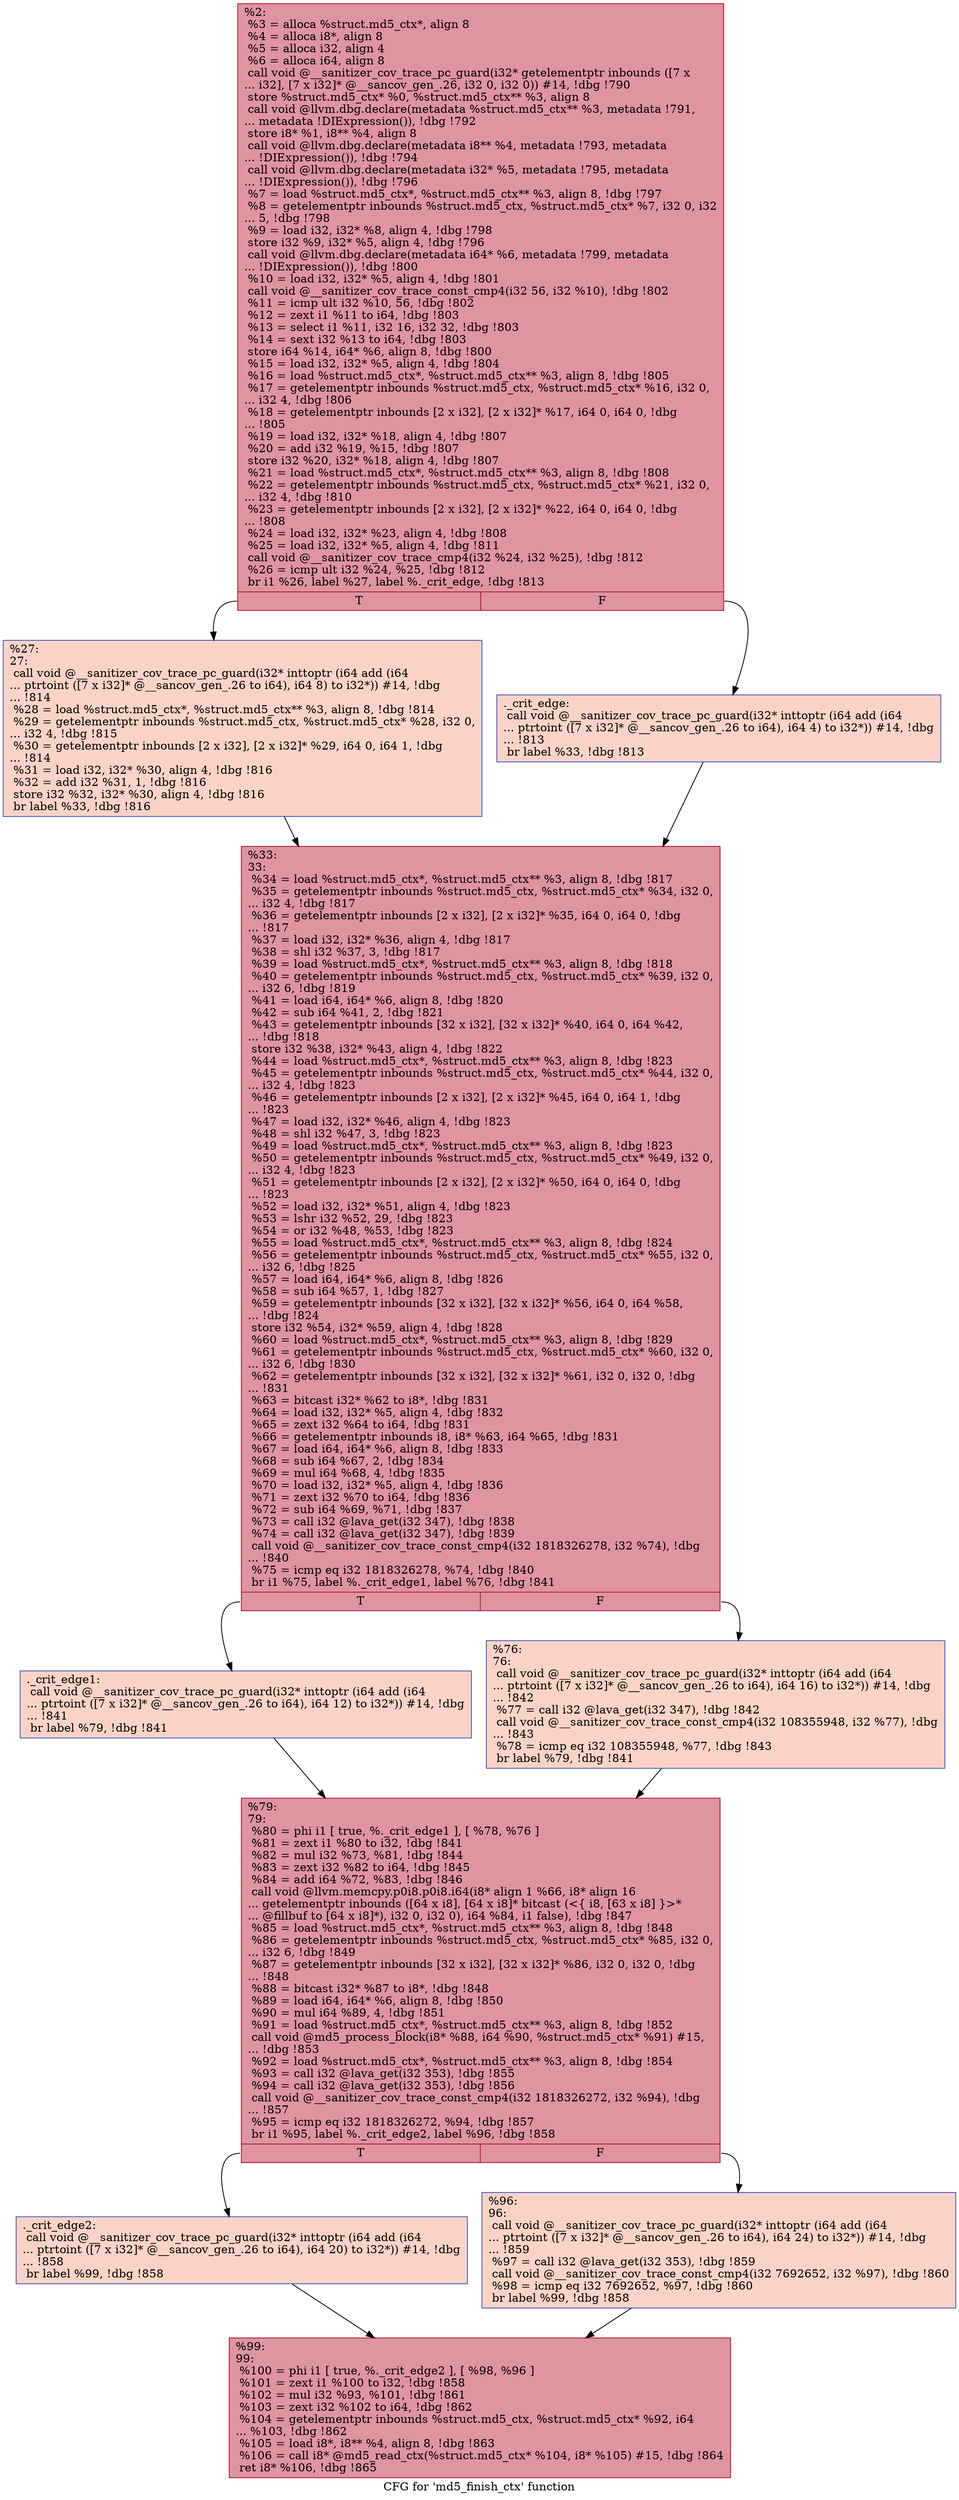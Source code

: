digraph "CFG for 'md5_finish_ctx' function" {
	label="CFG for 'md5_finish_ctx' function";

	Node0x5555557b0a00 [shape=record,color="#b70d28ff", style=filled, fillcolor="#b70d2870",label="{%2:\l  %3 = alloca %struct.md5_ctx*, align 8\l  %4 = alloca i8*, align 8\l  %5 = alloca i32, align 4\l  %6 = alloca i64, align 8\l  call void @__sanitizer_cov_trace_pc_guard(i32* getelementptr inbounds ([7 x\l... i32], [7 x i32]* @__sancov_gen_.26, i32 0, i32 0)) #14, !dbg !790\l  store %struct.md5_ctx* %0, %struct.md5_ctx** %3, align 8\l  call void @llvm.dbg.declare(metadata %struct.md5_ctx** %3, metadata !791,\l... metadata !DIExpression()), !dbg !792\l  store i8* %1, i8** %4, align 8\l  call void @llvm.dbg.declare(metadata i8** %4, metadata !793, metadata\l... !DIExpression()), !dbg !794\l  call void @llvm.dbg.declare(metadata i32* %5, metadata !795, metadata\l... !DIExpression()), !dbg !796\l  %7 = load %struct.md5_ctx*, %struct.md5_ctx** %3, align 8, !dbg !797\l  %8 = getelementptr inbounds %struct.md5_ctx, %struct.md5_ctx* %7, i32 0, i32\l... 5, !dbg !798\l  %9 = load i32, i32* %8, align 4, !dbg !798\l  store i32 %9, i32* %5, align 4, !dbg !796\l  call void @llvm.dbg.declare(metadata i64* %6, metadata !799, metadata\l... !DIExpression()), !dbg !800\l  %10 = load i32, i32* %5, align 4, !dbg !801\l  call void @__sanitizer_cov_trace_const_cmp4(i32 56, i32 %10), !dbg !802\l  %11 = icmp ult i32 %10, 56, !dbg !802\l  %12 = zext i1 %11 to i64, !dbg !803\l  %13 = select i1 %11, i32 16, i32 32, !dbg !803\l  %14 = sext i32 %13 to i64, !dbg !803\l  store i64 %14, i64* %6, align 8, !dbg !800\l  %15 = load i32, i32* %5, align 4, !dbg !804\l  %16 = load %struct.md5_ctx*, %struct.md5_ctx** %3, align 8, !dbg !805\l  %17 = getelementptr inbounds %struct.md5_ctx, %struct.md5_ctx* %16, i32 0,\l... i32 4, !dbg !806\l  %18 = getelementptr inbounds [2 x i32], [2 x i32]* %17, i64 0, i64 0, !dbg\l... !805\l  %19 = load i32, i32* %18, align 4, !dbg !807\l  %20 = add i32 %19, %15, !dbg !807\l  store i32 %20, i32* %18, align 4, !dbg !807\l  %21 = load %struct.md5_ctx*, %struct.md5_ctx** %3, align 8, !dbg !808\l  %22 = getelementptr inbounds %struct.md5_ctx, %struct.md5_ctx* %21, i32 0,\l... i32 4, !dbg !810\l  %23 = getelementptr inbounds [2 x i32], [2 x i32]* %22, i64 0, i64 0, !dbg\l... !808\l  %24 = load i32, i32* %23, align 4, !dbg !808\l  %25 = load i32, i32* %5, align 4, !dbg !811\l  call void @__sanitizer_cov_trace_cmp4(i32 %24, i32 %25), !dbg !812\l  %26 = icmp ult i32 %24, %25, !dbg !812\l  br i1 %26, label %27, label %._crit_edge, !dbg !813\l|{<s0>T|<s1>F}}"];
	Node0x5555557b0a00:s0 -> Node0x5555557b0ca0;
	Node0x5555557b0a00:s1 -> Node0x5555557b0c50;
	Node0x5555557b0c50 [shape=record,color="#3d50c3ff", style=filled, fillcolor="#f59c7d70",label="{._crit_edge:                                      \l  call void @__sanitizer_cov_trace_pc_guard(i32* inttoptr (i64 add (i64\l... ptrtoint ([7 x i32]* @__sancov_gen_.26 to i64), i64 4) to i32*)) #14, !dbg\l... !813\l  br label %33, !dbg !813\l}"];
	Node0x5555557b0c50 -> Node0x5555557b0cf0;
	Node0x5555557b0ca0 [shape=record,color="#3d50c3ff", style=filled, fillcolor="#f59c7d70",label="{%27:\l27:                                               \l  call void @__sanitizer_cov_trace_pc_guard(i32* inttoptr (i64 add (i64\l... ptrtoint ([7 x i32]* @__sancov_gen_.26 to i64), i64 8) to i32*)) #14, !dbg\l... !814\l  %28 = load %struct.md5_ctx*, %struct.md5_ctx** %3, align 8, !dbg !814\l  %29 = getelementptr inbounds %struct.md5_ctx, %struct.md5_ctx* %28, i32 0,\l... i32 4, !dbg !815\l  %30 = getelementptr inbounds [2 x i32], [2 x i32]* %29, i64 0, i64 1, !dbg\l... !814\l  %31 = load i32, i32* %30, align 4, !dbg !816\l  %32 = add i32 %31, 1, !dbg !816\l  store i32 %32, i32* %30, align 4, !dbg !816\l  br label %33, !dbg !816\l}"];
	Node0x5555557b0ca0 -> Node0x5555557b0cf0;
	Node0x5555557b0cf0 [shape=record,color="#b70d28ff", style=filled, fillcolor="#b70d2870",label="{%33:\l33:                                               \l  %34 = load %struct.md5_ctx*, %struct.md5_ctx** %3, align 8, !dbg !817\l  %35 = getelementptr inbounds %struct.md5_ctx, %struct.md5_ctx* %34, i32 0,\l... i32 4, !dbg !817\l  %36 = getelementptr inbounds [2 x i32], [2 x i32]* %35, i64 0, i64 0, !dbg\l... !817\l  %37 = load i32, i32* %36, align 4, !dbg !817\l  %38 = shl i32 %37, 3, !dbg !817\l  %39 = load %struct.md5_ctx*, %struct.md5_ctx** %3, align 8, !dbg !818\l  %40 = getelementptr inbounds %struct.md5_ctx, %struct.md5_ctx* %39, i32 0,\l... i32 6, !dbg !819\l  %41 = load i64, i64* %6, align 8, !dbg !820\l  %42 = sub i64 %41, 2, !dbg !821\l  %43 = getelementptr inbounds [32 x i32], [32 x i32]* %40, i64 0, i64 %42,\l... !dbg !818\l  store i32 %38, i32* %43, align 4, !dbg !822\l  %44 = load %struct.md5_ctx*, %struct.md5_ctx** %3, align 8, !dbg !823\l  %45 = getelementptr inbounds %struct.md5_ctx, %struct.md5_ctx* %44, i32 0,\l... i32 4, !dbg !823\l  %46 = getelementptr inbounds [2 x i32], [2 x i32]* %45, i64 0, i64 1, !dbg\l... !823\l  %47 = load i32, i32* %46, align 4, !dbg !823\l  %48 = shl i32 %47, 3, !dbg !823\l  %49 = load %struct.md5_ctx*, %struct.md5_ctx** %3, align 8, !dbg !823\l  %50 = getelementptr inbounds %struct.md5_ctx, %struct.md5_ctx* %49, i32 0,\l... i32 4, !dbg !823\l  %51 = getelementptr inbounds [2 x i32], [2 x i32]* %50, i64 0, i64 0, !dbg\l... !823\l  %52 = load i32, i32* %51, align 4, !dbg !823\l  %53 = lshr i32 %52, 29, !dbg !823\l  %54 = or i32 %48, %53, !dbg !823\l  %55 = load %struct.md5_ctx*, %struct.md5_ctx** %3, align 8, !dbg !824\l  %56 = getelementptr inbounds %struct.md5_ctx, %struct.md5_ctx* %55, i32 0,\l... i32 6, !dbg !825\l  %57 = load i64, i64* %6, align 8, !dbg !826\l  %58 = sub i64 %57, 1, !dbg !827\l  %59 = getelementptr inbounds [32 x i32], [32 x i32]* %56, i64 0, i64 %58,\l... !dbg !824\l  store i32 %54, i32* %59, align 4, !dbg !828\l  %60 = load %struct.md5_ctx*, %struct.md5_ctx** %3, align 8, !dbg !829\l  %61 = getelementptr inbounds %struct.md5_ctx, %struct.md5_ctx* %60, i32 0,\l... i32 6, !dbg !830\l  %62 = getelementptr inbounds [32 x i32], [32 x i32]* %61, i32 0, i32 0, !dbg\l... !831\l  %63 = bitcast i32* %62 to i8*, !dbg !831\l  %64 = load i32, i32* %5, align 4, !dbg !832\l  %65 = zext i32 %64 to i64, !dbg !831\l  %66 = getelementptr inbounds i8, i8* %63, i64 %65, !dbg !831\l  %67 = load i64, i64* %6, align 8, !dbg !833\l  %68 = sub i64 %67, 2, !dbg !834\l  %69 = mul i64 %68, 4, !dbg !835\l  %70 = load i32, i32* %5, align 4, !dbg !836\l  %71 = zext i32 %70 to i64, !dbg !836\l  %72 = sub i64 %69, %71, !dbg !837\l  %73 = call i32 @lava_get(i32 347), !dbg !838\l  %74 = call i32 @lava_get(i32 347), !dbg !839\l  call void @__sanitizer_cov_trace_const_cmp4(i32 1818326278, i32 %74), !dbg\l... !840\l  %75 = icmp eq i32 1818326278, %74, !dbg !840\l  br i1 %75, label %._crit_edge1, label %76, !dbg !841\l|{<s0>T|<s1>F}}"];
	Node0x5555557b0cf0:s0 -> Node0x5555557b0d40;
	Node0x5555557b0cf0:s1 -> Node0x5555557b0d90;
	Node0x5555557b0d40 [shape=record,color="#3d50c3ff", style=filled, fillcolor="#f59c7d70",label="{._crit_edge1:                                     \l  call void @__sanitizer_cov_trace_pc_guard(i32* inttoptr (i64 add (i64\l... ptrtoint ([7 x i32]* @__sancov_gen_.26 to i64), i64 12) to i32*)) #14, !dbg\l... !841\l  br label %79, !dbg !841\l}"];
	Node0x5555557b0d40 -> Node0x5555557b0de0;
	Node0x5555557b0d90 [shape=record,color="#3d50c3ff", style=filled, fillcolor="#f59c7d70",label="{%76:\l76:                                               \l  call void @__sanitizer_cov_trace_pc_guard(i32* inttoptr (i64 add (i64\l... ptrtoint ([7 x i32]* @__sancov_gen_.26 to i64), i64 16) to i32*)) #14, !dbg\l... !842\l  %77 = call i32 @lava_get(i32 347), !dbg !842\l  call void @__sanitizer_cov_trace_const_cmp4(i32 108355948, i32 %77), !dbg\l... !843\l  %78 = icmp eq i32 108355948, %77, !dbg !843\l  br label %79, !dbg !841\l}"];
	Node0x5555557b0d90 -> Node0x5555557b0de0;
	Node0x5555557b0de0 [shape=record,color="#b70d28ff", style=filled, fillcolor="#b70d2870",label="{%79:\l79:                                               \l  %80 = phi i1 [ true, %._crit_edge1 ], [ %78, %76 ]\l  %81 = zext i1 %80 to i32, !dbg !841\l  %82 = mul i32 %73, %81, !dbg !844\l  %83 = zext i32 %82 to i64, !dbg !845\l  %84 = add i64 %72, %83, !dbg !846\l  call void @llvm.memcpy.p0i8.p0i8.i64(i8* align 1 %66, i8* align 16\l... getelementptr inbounds ([64 x i8], [64 x i8]* bitcast (\<\{ i8, [63 x i8] \}\>*\l... @fillbuf to [64 x i8]*), i32 0, i32 0), i64 %84, i1 false), !dbg !847\l  %85 = load %struct.md5_ctx*, %struct.md5_ctx** %3, align 8, !dbg !848\l  %86 = getelementptr inbounds %struct.md5_ctx, %struct.md5_ctx* %85, i32 0,\l... i32 6, !dbg !849\l  %87 = getelementptr inbounds [32 x i32], [32 x i32]* %86, i32 0, i32 0, !dbg\l... !848\l  %88 = bitcast i32* %87 to i8*, !dbg !848\l  %89 = load i64, i64* %6, align 8, !dbg !850\l  %90 = mul i64 %89, 4, !dbg !851\l  %91 = load %struct.md5_ctx*, %struct.md5_ctx** %3, align 8, !dbg !852\l  call void @md5_process_block(i8* %88, i64 %90, %struct.md5_ctx* %91) #15,\l... !dbg !853\l  %92 = load %struct.md5_ctx*, %struct.md5_ctx** %3, align 8, !dbg !854\l  %93 = call i32 @lava_get(i32 353), !dbg !855\l  %94 = call i32 @lava_get(i32 353), !dbg !856\l  call void @__sanitizer_cov_trace_const_cmp4(i32 1818326272, i32 %94), !dbg\l... !857\l  %95 = icmp eq i32 1818326272, %94, !dbg !857\l  br i1 %95, label %._crit_edge2, label %96, !dbg !858\l|{<s0>T|<s1>F}}"];
	Node0x5555557b0de0:s0 -> Node0x5555557b0e30;
	Node0x5555557b0de0:s1 -> Node0x5555557b0e80;
	Node0x5555557b0e30 [shape=record,color="#3d50c3ff", style=filled, fillcolor="#f59c7d70",label="{._crit_edge2:                                     \l  call void @__sanitizer_cov_trace_pc_guard(i32* inttoptr (i64 add (i64\l... ptrtoint ([7 x i32]* @__sancov_gen_.26 to i64), i64 20) to i32*)) #14, !dbg\l... !858\l  br label %99, !dbg !858\l}"];
	Node0x5555557b0e30 -> Node0x5555557b0ed0;
	Node0x5555557b0e80 [shape=record,color="#3d50c3ff", style=filled, fillcolor="#f59c7d70",label="{%96:\l96:                                               \l  call void @__sanitizer_cov_trace_pc_guard(i32* inttoptr (i64 add (i64\l... ptrtoint ([7 x i32]* @__sancov_gen_.26 to i64), i64 24) to i32*)) #14, !dbg\l... !859\l  %97 = call i32 @lava_get(i32 353), !dbg !859\l  call void @__sanitizer_cov_trace_const_cmp4(i32 7692652, i32 %97), !dbg !860\l  %98 = icmp eq i32 7692652, %97, !dbg !860\l  br label %99, !dbg !858\l}"];
	Node0x5555557b0e80 -> Node0x5555557b0ed0;
	Node0x5555557b0ed0 [shape=record,color="#b70d28ff", style=filled, fillcolor="#b70d2870",label="{%99:\l99:                                               \l  %100 = phi i1 [ true, %._crit_edge2 ], [ %98, %96 ]\l  %101 = zext i1 %100 to i32, !dbg !858\l  %102 = mul i32 %93, %101, !dbg !861\l  %103 = zext i32 %102 to i64, !dbg !862\l  %104 = getelementptr inbounds %struct.md5_ctx, %struct.md5_ctx* %92, i64\l... %103, !dbg !862\l  %105 = load i8*, i8** %4, align 8, !dbg !863\l  %106 = call i8* @md5_read_ctx(%struct.md5_ctx* %104, i8* %105) #15, !dbg !864\l  ret i8* %106, !dbg !865\l}"];
}
